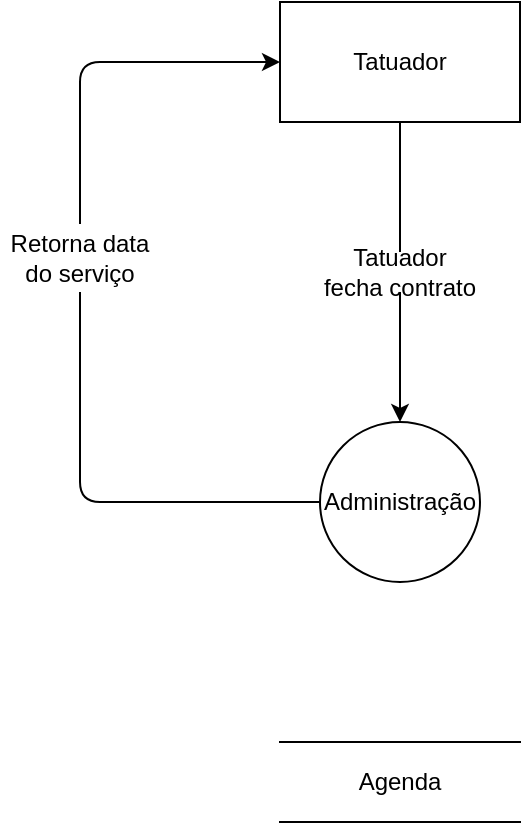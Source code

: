 <mxfile version="12.1.3" type="device" pages="1"><diagram id="xh79o1JnY5fFpP1RxLyX" name="Page-1"><mxGraphModel dx="928" dy="595" grid="1" gridSize="10" guides="1" tooltips="1" connect="1" arrows="1" fold="1" page="1" pageScale="1" pageWidth="827" pageHeight="1169" math="0" shadow="0"><root><mxCell id="0"/><mxCell id="1" parent="0"/><mxCell id="g4HyepIwSpDY5Jrfr8-2-7" style="edgeStyle=orthogonalEdgeStyle;rounded=0;orthogonalLoop=1;jettySize=auto;html=1;entryX=0.5;entryY=0;entryDx=0;entryDy=0;endArrow=none;endFill=0;" edge="1" parent="1" source="g4HyepIwSpDY5Jrfr8-2-1" target="g4HyepIwSpDY5Jrfr8-2-4"><mxGeometry relative="1" as="geometry"/></mxCell><mxCell id="g4HyepIwSpDY5Jrfr8-2-1" value="Tatuador" style="rounded=0;whiteSpace=wrap;html=1;" vertex="1" parent="1"><mxGeometry x="300" y="70" width="120" height="60" as="geometry"/></mxCell><mxCell id="g4HyepIwSpDY5Jrfr8-2-3" value="Administração" style="ellipse;whiteSpace=wrap;html=1;aspect=fixed;" vertex="1" parent="1"><mxGeometry x="320" y="280" width="80" height="80" as="geometry"/></mxCell><mxCell id="g4HyepIwSpDY5Jrfr8-2-8" style="edgeStyle=orthogonalEdgeStyle;rounded=0;orthogonalLoop=1;jettySize=auto;html=1;endArrow=classic;endFill=1;" edge="1" parent="1" source="g4HyepIwSpDY5Jrfr8-2-4"><mxGeometry relative="1" as="geometry"><mxPoint x="360" y="280" as="targetPoint"/></mxGeometry></mxCell><mxCell id="g4HyepIwSpDY5Jrfr8-2-4" value="Tatuador fecha contrato" style="text;html=1;strokeColor=none;fillColor=none;align=center;verticalAlign=middle;whiteSpace=wrap;rounded=0;" vertex="1" parent="1"><mxGeometry x="320" y="195" width="80" height="20" as="geometry"/></mxCell><mxCell id="g4HyepIwSpDY5Jrfr8-2-11" value="Retorna data do serviço" style="text;html=1;align=center;verticalAlign=middle;whiteSpace=wrap;rounded=0;" vertex="1" parent="1"><mxGeometry x="160" y="181" width="80" height="34" as="geometry"/></mxCell><mxCell id="g4HyepIwSpDY5Jrfr8-2-14" value="" style="endArrow=classic;html=1;entryX=0;entryY=0.5;entryDx=0;entryDy=0;exitX=0.5;exitY=0;exitDx=0;exitDy=0;" edge="1" parent="1" source="g4HyepIwSpDY5Jrfr8-2-11" target="g4HyepIwSpDY5Jrfr8-2-1"><mxGeometry width="50" height="50" relative="1" as="geometry"><mxPoint x="210" y="130" as="sourcePoint"/><mxPoint x="260" y="80" as="targetPoint"/><Array as="points"><mxPoint x="200" y="100"/></Array></mxGeometry></mxCell><mxCell id="g4HyepIwSpDY5Jrfr8-2-15" value="" style="endArrow=none;html=1;exitX=0;exitY=0.5;exitDx=0;exitDy=0;entryX=0.5;entryY=1;entryDx=0;entryDy=0;endFill=0;" edge="1" parent="1" source="g4HyepIwSpDY5Jrfr8-2-3" target="g4HyepIwSpDY5Jrfr8-2-11"><mxGeometry width="50" height="50" relative="1" as="geometry"><mxPoint x="160" y="430" as="sourcePoint"/><mxPoint x="210" y="380" as="targetPoint"/><Array as="points"><mxPoint x="200" y="320"/></Array></mxGeometry></mxCell><mxCell id="g4HyepIwSpDY5Jrfr8-2-16" value="Agenda" style="shape=partialRectangle;whiteSpace=wrap;html=1;left=0;right=0;fillColor=none;" vertex="1" parent="1"><mxGeometry x="300" y="440" width="120" height="40" as="geometry"/></mxCell></root></mxGraphModel></diagram></mxfile>